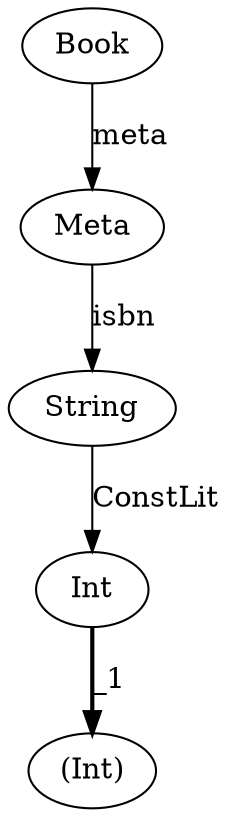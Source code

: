 digraph {
    Book_997733114 [label="Book",]
    Meta_412473356 [label="Meta",]

    edge [label="meta",];
    Book_997733114 -> Meta_412473356;


    String_1933001685 [label="String",]

    edge [label="isbn",];
    Meta_412473356 -> String_1933001685;


    split_tuple_122690759 [label="(Int)"];

    Int_1689575102 [label="Int",]

    edge [label="ConstLit",];
    String_1933001685 -> Int_1689575102;


    edge[style=bold];

    edge [label="_1",];
    Int_1689575102 -> split_tuple_122690759;

    edge[style=solid]; // reset

}
